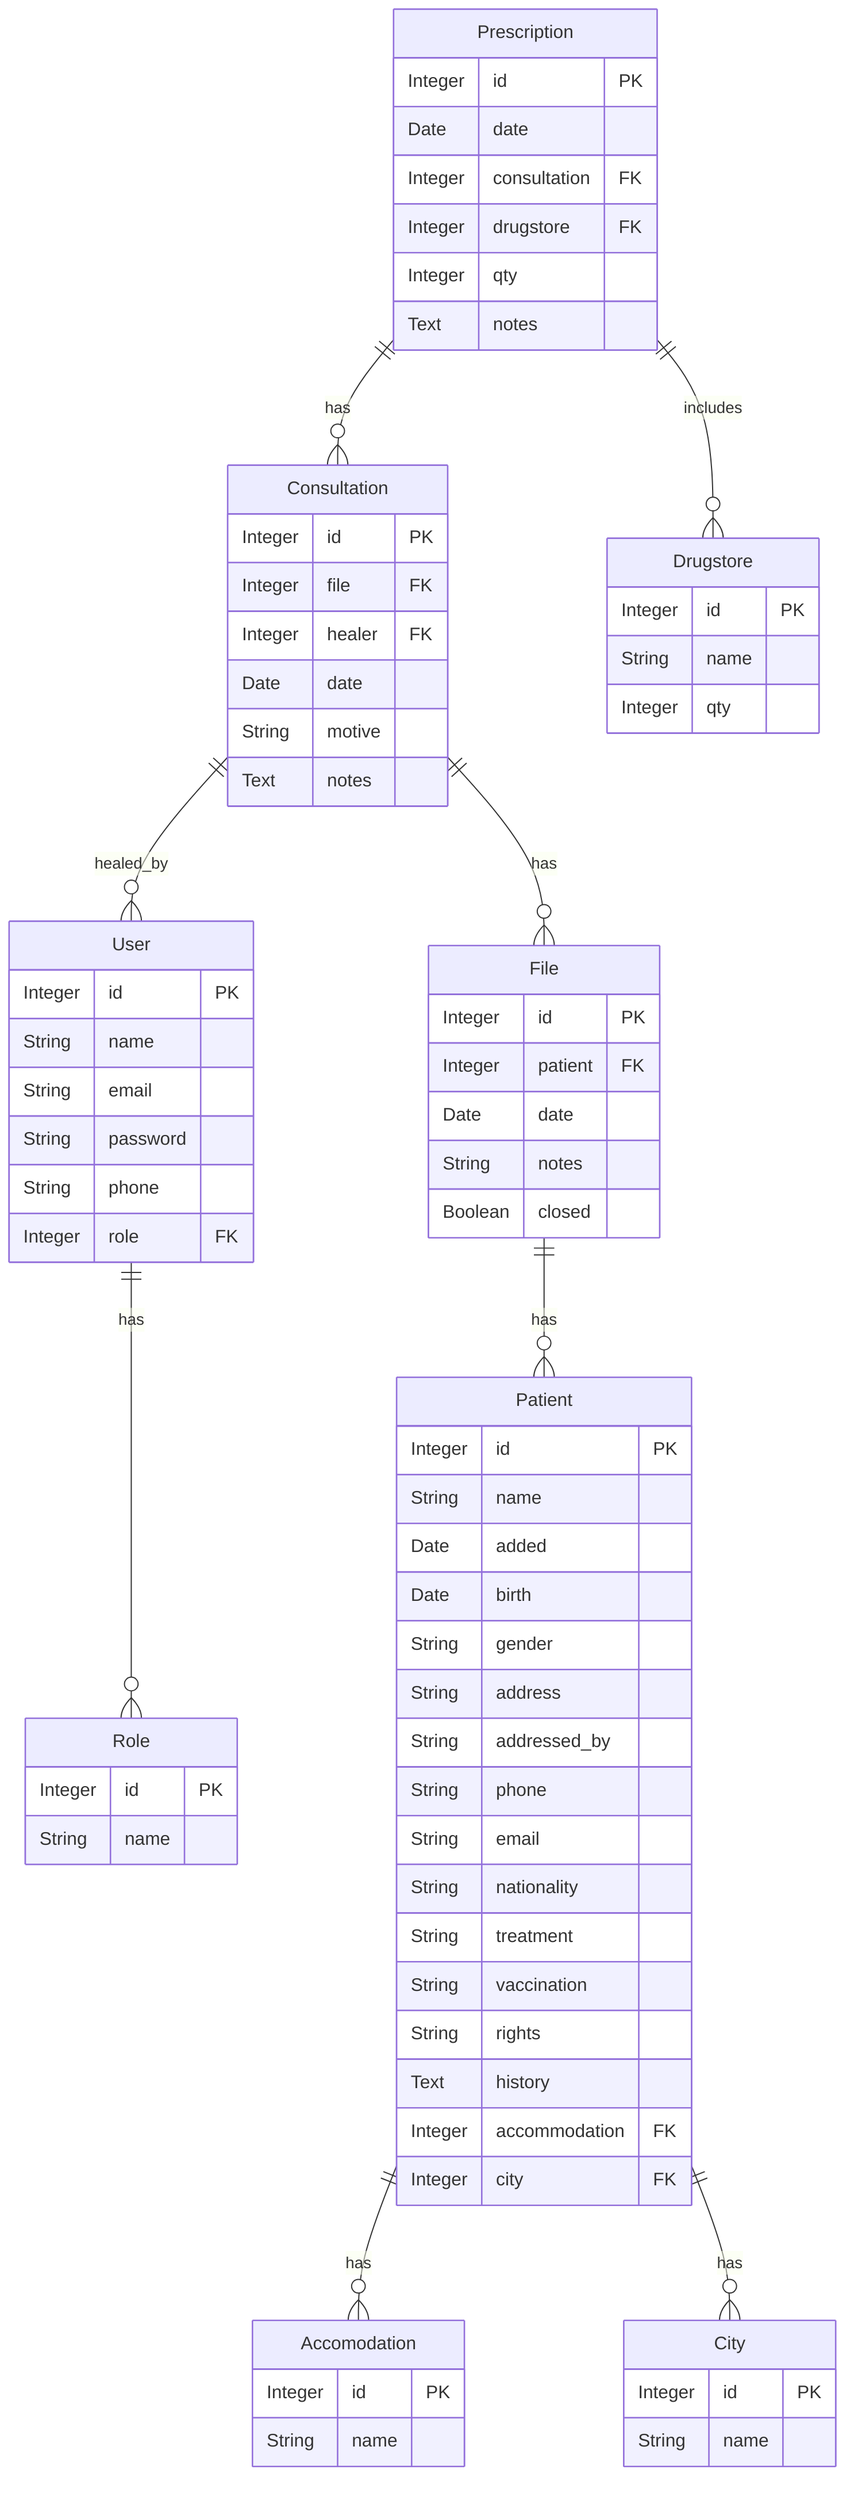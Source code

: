 erDiagram
%%{init: {
  "themeCSS": [
    ".er.relationshipLabel { fill: black; }", 
    ".er.relationshipLabelBox { fill: white; }", 
    ".er.entityBox { fill: lightgray; }",
    "[id^=entity-User] .er.entityBox { fill: lightgreen;} ",
    "[id^=entity-File] .er.entityBox { fill: powderblue;} ",
    "[id^=entity-Patient] .er.entityBox { fill: pink;} ",
    "[id^=entity-Consultation] .er.entityBox { fill: yellow;}",
    "[id^=entity-Prescription] .er.entityBox { fill: magenta;}"
    ]
}}%%
Role {
    Integer id PK
    String name
}

User {
    Integer id PK
    String name
    String email
    String password
    String phone
    Integer role FK
}

Patient {
    Integer id PK
    String name
    Date added
    Date birth
    String gender
    String address
    String addressed_by
    String phone
    String email
    String nationality
    String treatment
    String vaccination
    String rights
    Text history
    Integer accommodation FK
    Integer city FK
}

File {
    Integer id PK
    Integer patient FK
    Date date
    String notes
    Boolean closed
}

Consultation {
    Integer id PK
    Integer file FK
    Integer healer FK
    Date date
    String motive
    Text notes
}

Drugstore {
    Integer id PK
    String name
    Integer qty
}

Prescription {
    Integer id PK
    Date date
    Integer consultation FK
    Integer drugstore FK
    Integer qty
    Text notes
}

City {
    Integer id PK
    String name
}

Accomodation {
    Integer id PK
    String name
}

User ||--o{ Role : has
Patient ||--o{ Accomodation : has
Patient ||--o{ City : has
File ||--o{ Patient : has
Consultation ||--o{ File : has
Consultation ||--o{ User : healed_by
Prescription ||--o{ Consultation : has
Prescription ||--o{ Drugstore : includes
